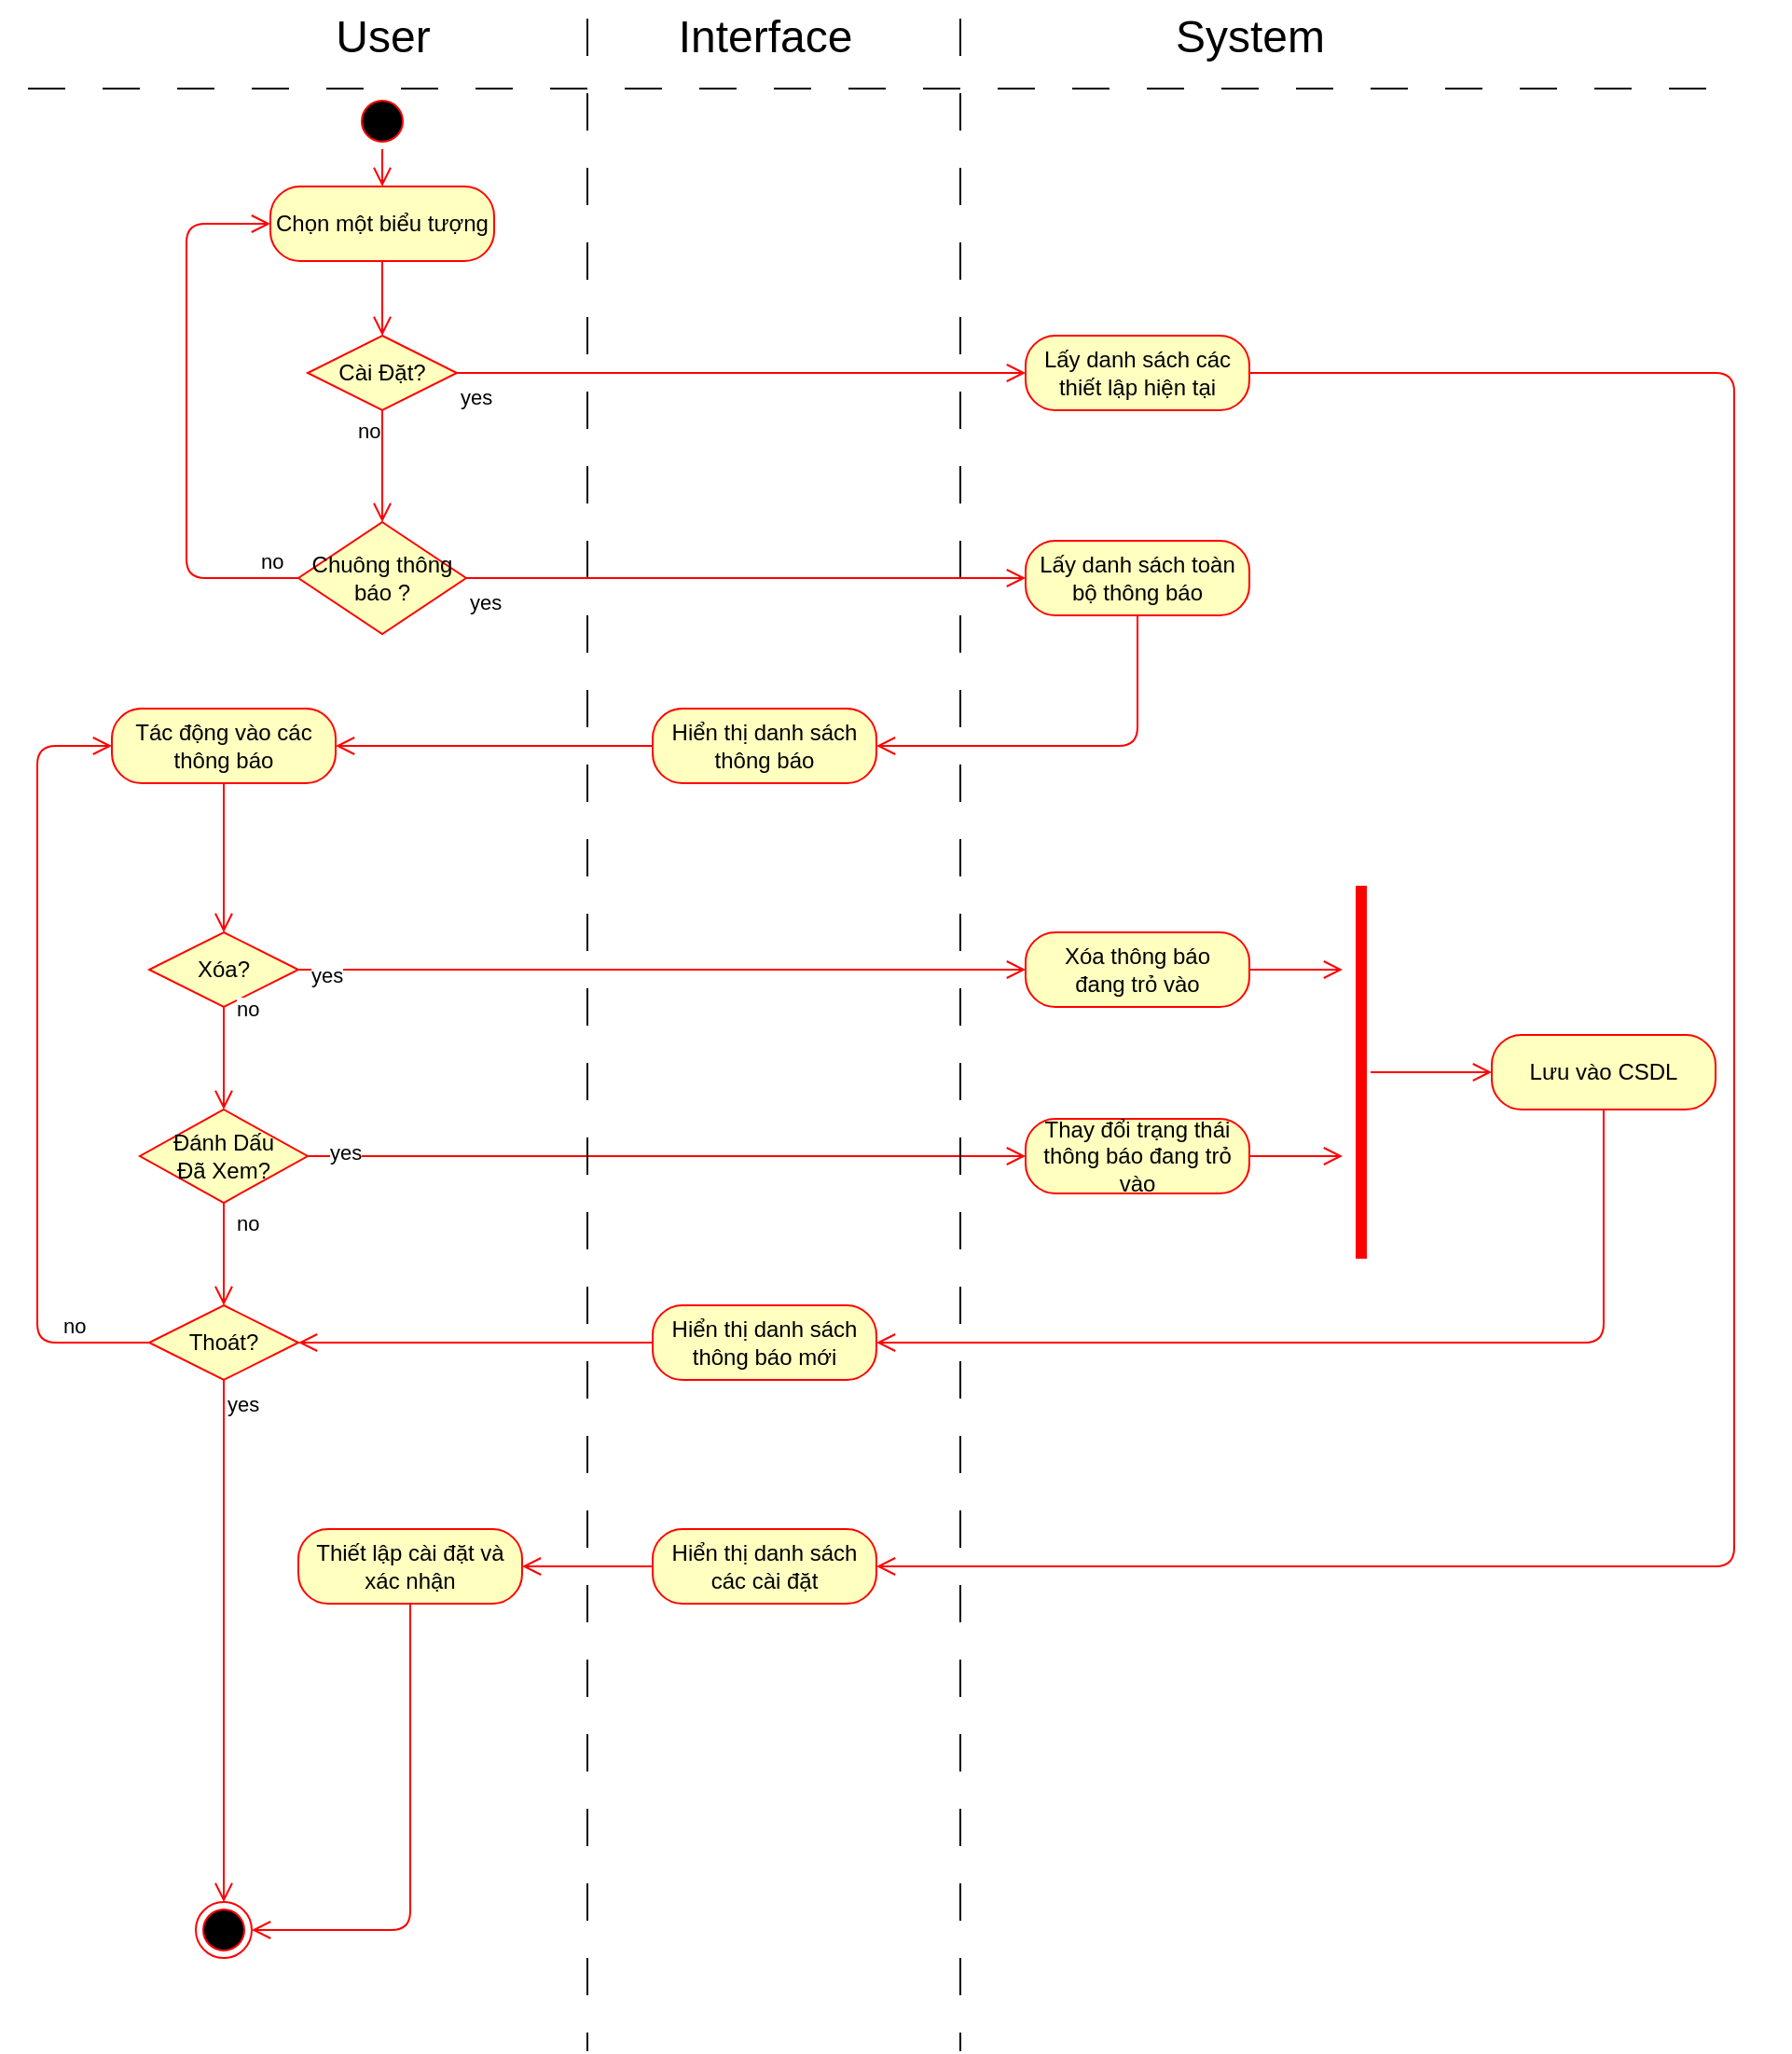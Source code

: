 <mxfile version="13.9.2" type="device"><diagram id="533PCfyZmHTiE4qDNtnp" name="Page-1"><mxGraphModel dx="2048" dy="1784" grid="1" gridSize="10" guides="1" tooltips="1" connect="1" arrows="1" fold="1" page="1" pageScale="1" pageWidth="827" pageHeight="1169" math="0" shadow="0"><root><mxCell id="0"/><mxCell id="1" parent="0"/><mxCell id="pfBxr-TpBDh7rjHLc0Tl-43" value="" style="rounded=0;whiteSpace=wrap;html=1;strokeColor=none;" parent="1" vertex="1"><mxGeometry x="-150" y="-170" width="960" height="1100" as="geometry"/></mxCell><mxCell id="pfBxr-TpBDh7rjHLc0Tl-1" value="" style="ellipse;html=1;shape=startState;fillColor=#000000;strokeColor=#ff0000;" parent="1" vertex="1"><mxGeometry x="40" y="-120" width="30" height="30" as="geometry"/></mxCell><mxCell id="pfBxr-TpBDh7rjHLc0Tl-2" value="" style="edgeStyle=orthogonalEdgeStyle;html=1;verticalAlign=bottom;endArrow=open;endSize=8;strokeColor=#ff0000;" parent="1" source="pfBxr-TpBDh7rjHLc0Tl-1" target="0843NCUoFEittQAQ7N_B-4" edge="1"><mxGeometry relative="1" as="geometry"><mxPoint x="55" y="-20" as="targetPoint"/></mxGeometry></mxCell><mxCell id="pfBxr-TpBDh7rjHLc0Tl-5" value="Lấy danh sách toàn bộ thông báo" style="rounded=1;whiteSpace=wrap;html=1;arcSize=40;fontColor=#000000;fillColor=#ffffc0;strokeColor=#ff0000;" parent="1" vertex="1"><mxGeometry x="400" y="120" width="120" height="40" as="geometry"/></mxCell><mxCell id="pfBxr-TpBDh7rjHLc0Tl-6" value="" style="edgeStyle=orthogonalEdgeStyle;html=1;verticalAlign=bottom;endArrow=open;endSize=8;strokeColor=#ff0000;entryX=1;entryY=0.5;entryDx=0;entryDy=0;" parent="1" source="pfBxr-TpBDh7rjHLc0Tl-5" target="pfBxr-TpBDh7rjHLc0Tl-7" edge="1"><mxGeometry relative="1" as="geometry"><mxPoint x="390" y="270" as="targetPoint"/><Array as="points"><mxPoint x="460" y="230"/></Array></mxGeometry></mxCell><mxCell id="pfBxr-TpBDh7rjHLc0Tl-7" value="Hiển thị danh sách thông báo" style="rounded=1;whiteSpace=wrap;html=1;arcSize=40;fontColor=#000000;fillColor=#ffffc0;strokeColor=#ff0000;" parent="1" vertex="1"><mxGeometry x="200" y="210" width="120" height="40" as="geometry"/></mxCell><mxCell id="pfBxr-TpBDh7rjHLc0Tl-8" value="" style="edgeStyle=orthogonalEdgeStyle;html=1;verticalAlign=bottom;endArrow=open;endSize=8;strokeColor=#ff0000;entryX=1;entryY=0.5;entryDx=0;entryDy=0;" parent="1" source="pfBxr-TpBDh7rjHLc0Tl-7" target="pfBxr-TpBDh7rjHLc0Tl-9" edge="1"><mxGeometry relative="1" as="geometry"><mxPoint x="100" y="230" as="targetPoint"/></mxGeometry></mxCell><mxCell id="pfBxr-TpBDh7rjHLc0Tl-9" value="Tác động vào các thông báo" style="rounded=1;whiteSpace=wrap;html=1;arcSize=40;fontColor=#000000;fillColor=#ffffc0;strokeColor=#ff0000;" parent="1" vertex="1"><mxGeometry x="-90" y="210" width="120" height="40" as="geometry"/></mxCell><mxCell id="pfBxr-TpBDh7rjHLc0Tl-10" value="" style="edgeStyle=orthogonalEdgeStyle;html=1;verticalAlign=bottom;endArrow=open;endSize=8;strokeColor=#ff0000;entryX=0.5;entryY=0;entryDx=0;entryDy=0;" parent="1" source="pfBxr-TpBDh7rjHLc0Tl-9" target="pfBxr-TpBDh7rjHLc0Tl-11" edge="1"><mxGeometry relative="1" as="geometry"><mxPoint x="55" y="310" as="targetPoint"/></mxGeometry></mxCell><mxCell id="pfBxr-TpBDh7rjHLc0Tl-11" value="Xóa?" style="rhombus;whiteSpace=wrap;html=1;fillColor=#ffffc0;strokeColor=#ff0000;" parent="1" vertex="1"><mxGeometry x="-70" y="330" width="80" height="40" as="geometry"/></mxCell><mxCell id="pfBxr-TpBDh7rjHLc0Tl-12" value="no" style="edgeStyle=orthogonalEdgeStyle;html=1;align=left;verticalAlign=bottom;endArrow=open;endSize=8;strokeColor=#ff0000;" parent="1" source="pfBxr-TpBDh7rjHLc0Tl-11" target="pfBxr-TpBDh7rjHLc0Tl-22" edge="1"><mxGeometry x="-1" y="-46" relative="1" as="geometry"><mxPoint x="400" y="350" as="targetPoint"/><mxPoint x="-35" y="-16" as="offset"/></mxGeometry></mxCell><mxCell id="pfBxr-TpBDh7rjHLc0Tl-13" value="yes" style="edgeStyle=orthogonalEdgeStyle;html=1;align=left;verticalAlign=top;endArrow=open;endSize=8;strokeColor=#ff0000;" parent="1" source="pfBxr-TpBDh7rjHLc0Tl-11" target="pfBxr-TpBDh7rjHLc0Tl-14" edge="1"><mxGeometry x="-1" y="54" relative="1" as="geometry"><mxPoint x="55" y="430" as="targetPoint"/><mxPoint x="-9" y="-30" as="offset"/></mxGeometry></mxCell><mxCell id="pfBxr-TpBDh7rjHLc0Tl-14" value="Đánh Dấu&lt;br&gt;Đã Xem?" style="rhombus;whiteSpace=wrap;html=1;fillColor=#ffffc0;strokeColor=#ff0000;" parent="1" vertex="1"><mxGeometry x="-75" y="425" width="90" height="50" as="geometry"/></mxCell><mxCell id="pfBxr-TpBDh7rjHLc0Tl-15" value="no" style="edgeStyle=orthogonalEdgeStyle;html=1;align=left;verticalAlign=bottom;endArrow=open;endSize=8;strokeColor=#ff0000;" parent="1" source="pfBxr-TpBDh7rjHLc0Tl-14" target="pfBxr-TpBDh7rjHLc0Tl-24" edge="1"><mxGeometry x="-1" y="-60" relative="1" as="geometry"><mxPoint x="400" y="445" as="targetPoint"/><mxPoint x="-40" y="-15" as="offset"/></mxGeometry></mxCell><mxCell id="pfBxr-TpBDh7rjHLc0Tl-16" value="yes" style="edgeStyle=orthogonalEdgeStyle;html=1;align=left;verticalAlign=top;endArrow=open;endSize=8;strokeColor=#ff0000;" parent="1" source="pfBxr-TpBDh7rjHLc0Tl-14" target="pfBxr-TpBDh7rjHLc0Tl-18" edge="1"><mxGeometry x="-1" y="68" relative="1" as="geometry"><mxPoint x="55" y="520" as="targetPoint"/><mxPoint x="-13" y="-40" as="offset"/></mxGeometry></mxCell><mxCell id="pfBxr-TpBDh7rjHLc0Tl-18" value="Thoát?" style="rhombus;whiteSpace=wrap;html=1;fillColor=#ffffc0;strokeColor=#ff0000;" parent="1" vertex="1"><mxGeometry x="-70" y="530" width="80" height="40" as="geometry"/></mxCell><mxCell id="pfBxr-TpBDh7rjHLc0Tl-19" value="no" style="edgeStyle=orthogonalEdgeStyle;html=1;align=left;verticalAlign=bottom;endArrow=open;endSize=8;strokeColor=#ff0000;entryX=0;entryY=0.5;entryDx=0;entryDy=0;exitX=0;exitY=0.5;exitDx=0;exitDy=0;" parent="1" source="pfBxr-TpBDh7rjHLc0Tl-18" target="pfBxr-TpBDh7rjHLc0Tl-9" edge="1"><mxGeometry x="-0.768" relative="1" as="geometry"><mxPoint x="195" y="550" as="targetPoint"/><Array as="points"><mxPoint x="-130" y="550"/><mxPoint x="-130" y="230"/></Array><mxPoint as="offset"/></mxGeometry></mxCell><mxCell id="pfBxr-TpBDh7rjHLc0Tl-20" value="yes" style="edgeStyle=orthogonalEdgeStyle;html=1;align=left;verticalAlign=top;endArrow=open;endSize=8;strokeColor=#ff0000;" parent="1" source="pfBxr-TpBDh7rjHLc0Tl-18" target="pfBxr-TpBDh7rjHLc0Tl-21" edge="1"><mxGeometry x="-1" relative="1" as="geometry"><mxPoint x="55" y="630" as="targetPoint"/></mxGeometry></mxCell><mxCell id="pfBxr-TpBDh7rjHLc0Tl-21" value="" style="ellipse;html=1;shape=endState;fillColor=#000000;strokeColor=#ff0000;" parent="1" vertex="1"><mxGeometry x="-45" y="850" width="30" height="30" as="geometry"/></mxCell><mxCell id="pfBxr-TpBDh7rjHLc0Tl-22" value="Xóa thông báo&lt;br&gt;đang trỏ vào" style="rounded=1;whiteSpace=wrap;html=1;arcSize=40;fontColor=#000000;fillColor=#ffffc0;strokeColor=#ff0000;" parent="1" vertex="1"><mxGeometry x="400" y="330" width="120" height="40" as="geometry"/></mxCell><mxCell id="pfBxr-TpBDh7rjHLc0Tl-23" value="" style="edgeStyle=orthogonalEdgeStyle;html=1;verticalAlign=bottom;endArrow=open;endSize=8;strokeColor=#ff0000;" parent="1" source="pfBxr-TpBDh7rjHLc0Tl-22" edge="1"><mxGeometry relative="1" as="geometry"><mxPoint x="570" y="350" as="targetPoint"/></mxGeometry></mxCell><mxCell id="pfBxr-TpBDh7rjHLc0Tl-24" value="Thay đổi trạng thái thông báo đang trỏ vào" style="rounded=1;whiteSpace=wrap;html=1;arcSize=40;fontColor=#000000;fillColor=#ffffc0;strokeColor=#ff0000;" parent="1" vertex="1"><mxGeometry x="400" y="430" width="120" height="40" as="geometry"/></mxCell><mxCell id="pfBxr-TpBDh7rjHLc0Tl-25" value="" style="edgeStyle=orthogonalEdgeStyle;html=1;verticalAlign=bottom;endArrow=open;endSize=8;strokeColor=#ff0000;" parent="1" source="pfBxr-TpBDh7rjHLc0Tl-24" edge="1"><mxGeometry relative="1" as="geometry"><mxPoint x="570" y="450" as="targetPoint"/></mxGeometry></mxCell><mxCell id="pfBxr-TpBDh7rjHLc0Tl-26" value="" style="shape=line;html=1;strokeWidth=6;strokeColor=#ff0000;rotation=-90;" parent="1" vertex="1"><mxGeometry x="480" y="400" width="200" height="10" as="geometry"/></mxCell><mxCell id="pfBxr-TpBDh7rjHLc0Tl-27" value="" style="edgeStyle=orthogonalEdgeStyle;html=1;verticalAlign=bottom;endArrow=open;endSize=8;strokeColor=#ff0000;" parent="1" source="pfBxr-TpBDh7rjHLc0Tl-26" target="pfBxr-TpBDh7rjHLc0Tl-28" edge="1"><mxGeometry relative="1" as="geometry"><mxPoint x="650" y="405" as="targetPoint"/></mxGeometry></mxCell><mxCell id="pfBxr-TpBDh7rjHLc0Tl-28" value="Lưu vào CSDL" style="rounded=1;whiteSpace=wrap;html=1;arcSize=40;fontColor=#000000;fillColor=#ffffc0;strokeColor=#ff0000;" parent="1" vertex="1"><mxGeometry x="650" y="385" width="120" height="40" as="geometry"/></mxCell><mxCell id="pfBxr-TpBDh7rjHLc0Tl-29" value="" style="edgeStyle=orthogonalEdgeStyle;html=1;verticalAlign=bottom;endArrow=open;endSize=8;strokeColor=#ff0000;entryX=1;entryY=0.5;entryDx=0;entryDy=0;" parent="1" source="pfBxr-TpBDh7rjHLc0Tl-28" target="pfBxr-TpBDh7rjHLc0Tl-30" edge="1"><mxGeometry relative="1" as="geometry"><mxPoint x="710" y="485" as="targetPoint"/><Array as="points"><mxPoint x="710" y="550"/></Array></mxGeometry></mxCell><mxCell id="pfBxr-TpBDh7rjHLc0Tl-30" value="Hiển thị danh sách thông báo mới" style="rounded=1;whiteSpace=wrap;html=1;arcSize=40;fontColor=#000000;fillColor=#ffffc0;strokeColor=#ff0000;" parent="1" vertex="1"><mxGeometry x="200" y="530" width="120" height="40" as="geometry"/></mxCell><mxCell id="pfBxr-TpBDh7rjHLc0Tl-31" value="" style="edgeStyle=orthogonalEdgeStyle;html=1;verticalAlign=bottom;endArrow=open;endSize=8;strokeColor=#ff0000;entryX=1;entryY=0.5;entryDx=0;entryDy=0;" parent="1" source="pfBxr-TpBDh7rjHLc0Tl-30" target="pfBxr-TpBDh7rjHLc0Tl-18" edge="1"><mxGeometry relative="1" as="geometry"><mxPoint x="14.883" y="550.411" as="targetPoint"/></mxGeometry></mxCell><mxCell id="pfBxr-TpBDh7rjHLc0Tl-32" value="" style="line;strokeWidth=1;direction=south;html=1;dashed=1;dashPattern=20 20;" parent="1" vertex="1"><mxGeometry x="160" y="-160" width="10" height="1090" as="geometry"/></mxCell><mxCell id="pfBxr-TpBDh7rjHLc0Tl-35" value="" style="line;strokeWidth=1;direction=south;html=1;dashed=1;dashPattern=20 20;" parent="1" vertex="1"><mxGeometry x="360" y="-160" width="10" height="1090" as="geometry"/></mxCell><mxCell id="pfBxr-TpBDh7rjHLc0Tl-36" value="" style="line;strokeWidth=1;direction=south;html=1;dashed=1;dashPattern=20 20;rotation=-90;" parent="1" vertex="1"><mxGeometry x="317.5" y="-580" width="10" height="915" as="geometry"/></mxCell><mxCell id="pfBxr-TpBDh7rjHLc0Tl-40" value="&lt;font style=&quot;font-size: 24px&quot;&gt;User&lt;/font&gt;" style="text;html=1;align=center;verticalAlign=middle;resizable=0;points=[];autosize=1;" parent="1" vertex="1"><mxGeometry x="20" y="-160" width="70" height="20" as="geometry"/></mxCell><mxCell id="pfBxr-TpBDh7rjHLc0Tl-41" value="&lt;font style=&quot;font-size: 24px&quot;&gt;Interface&lt;/font&gt;" style="text;html=1;align=center;verticalAlign=middle;resizable=0;points=[];autosize=1;" parent="1" vertex="1"><mxGeometry x="205" y="-160" width="110" height="20" as="geometry"/></mxCell><mxCell id="pfBxr-TpBDh7rjHLc0Tl-42" value="&lt;font style=&quot;font-size: 24px&quot;&gt;System&lt;/font&gt;" style="text;html=1;align=center;verticalAlign=middle;resizable=0;points=[];autosize=1;" parent="1" vertex="1"><mxGeometry x="470" y="-160" width="100" height="20" as="geometry"/></mxCell><mxCell id="0843NCUoFEittQAQ7N_B-1" value="Chuông thông báo ?" style="rhombus;whiteSpace=wrap;html=1;fillColor=#ffffc0;strokeColor=#ff0000;" vertex="1" parent="1"><mxGeometry x="10" y="110" width="90" height="60" as="geometry"/></mxCell><mxCell id="0843NCUoFEittQAQ7N_B-2" value="no" style="edgeStyle=orthogonalEdgeStyle;html=1;align=left;verticalAlign=bottom;endArrow=open;endSize=8;strokeColor=#ff0000;entryX=0;entryY=0.5;entryDx=0;entryDy=0;" edge="1" source="0843NCUoFEittQAQ7N_B-1" parent="1" target="0843NCUoFEittQAQ7N_B-4"><mxGeometry x="-0.849" relative="1" as="geometry"><mxPoint x="220" y="130" as="targetPoint"/><Array as="points"><mxPoint x="-50" y="140"/><mxPoint x="-50" y="-50"/></Array><mxPoint as="offset"/></mxGeometry></mxCell><mxCell id="0843NCUoFEittQAQ7N_B-3" value="yes" style="edgeStyle=orthogonalEdgeStyle;html=1;align=left;verticalAlign=top;endArrow=open;endSize=8;strokeColor=#ff0000;entryX=0;entryY=0.5;entryDx=0;entryDy=0;" edge="1" source="0843NCUoFEittQAQ7N_B-1" parent="1" target="pfBxr-TpBDh7rjHLc0Tl-5"><mxGeometry x="-1" relative="1" as="geometry"><mxPoint x="80" y="210" as="targetPoint"/></mxGeometry></mxCell><mxCell id="0843NCUoFEittQAQ7N_B-4" value="Chọn một biểu tượng" style="rounded=1;whiteSpace=wrap;html=1;arcSize=40;fontColor=#000000;fillColor=#ffffc0;strokeColor=#ff0000;" vertex="1" parent="1"><mxGeometry x="-5" y="-70" width="120" height="40" as="geometry"/></mxCell><mxCell id="0843NCUoFEittQAQ7N_B-5" value="" style="edgeStyle=orthogonalEdgeStyle;html=1;verticalAlign=bottom;endArrow=open;endSize=8;strokeColor=#ff0000;" edge="1" source="0843NCUoFEittQAQ7N_B-4" parent="1" target="0843NCUoFEittQAQ7N_B-6"><mxGeometry relative="1" as="geometry"><mxPoint x="55" y="60" as="targetPoint"/></mxGeometry></mxCell><mxCell id="0843NCUoFEittQAQ7N_B-6" value="Cài Đặt?" style="rhombus;whiteSpace=wrap;html=1;fillColor=#ffffc0;strokeColor=#ff0000;" vertex="1" parent="1"><mxGeometry x="15" y="10" width="80" height="40" as="geometry"/></mxCell><mxCell id="0843NCUoFEittQAQ7N_B-7" value="no" style="edgeStyle=orthogonalEdgeStyle;html=1;align=left;verticalAlign=bottom;endArrow=open;endSize=8;strokeColor=#ff0000;entryX=0.5;entryY=0;entryDx=0;entryDy=0;" edge="1" source="0843NCUoFEittQAQ7N_B-6" parent="1" target="0843NCUoFEittQAQ7N_B-1"><mxGeometry x="-0.333" y="-15" relative="1" as="geometry"><mxPoint x="195" y="60" as="targetPoint"/><mxPoint as="offset"/></mxGeometry></mxCell><mxCell id="0843NCUoFEittQAQ7N_B-8" value="yes" style="edgeStyle=orthogonalEdgeStyle;html=1;align=left;verticalAlign=top;endArrow=open;endSize=8;strokeColor=#ff0000;exitX=1;exitY=0.5;exitDx=0;exitDy=0;" edge="1" source="0843NCUoFEittQAQ7N_B-6" parent="1" target="0843NCUoFEittQAQ7N_B-10"><mxGeometry x="-1" relative="1" as="geometry"><mxPoint x="400" y="30" as="targetPoint"/><Array as="points"><mxPoint x="280" y="30"/><mxPoint x="280" y="30"/></Array></mxGeometry></mxCell><mxCell id="0843NCUoFEittQAQ7N_B-10" value="Lấy danh sách các thiết lập hiện tại" style="rounded=1;whiteSpace=wrap;html=1;arcSize=40;fontColor=#000000;fillColor=#ffffc0;strokeColor=#ff0000;" vertex="1" parent="1"><mxGeometry x="400" y="10" width="120" height="40" as="geometry"/></mxCell><mxCell id="0843NCUoFEittQAQ7N_B-11" value="" style="edgeStyle=orthogonalEdgeStyle;html=1;verticalAlign=bottom;endArrow=open;endSize=8;strokeColor=#ff0000;exitX=1;exitY=0.5;exitDx=0;exitDy=0;" edge="1" source="0843NCUoFEittQAQ7N_B-10" parent="1" target="0843NCUoFEittQAQ7N_B-12"><mxGeometry relative="1" as="geometry"><mxPoint x="460" y="110" as="targetPoint"/><Array as="points"><mxPoint x="780" y="30"/><mxPoint x="780" y="670"/></Array></mxGeometry></mxCell><mxCell id="0843NCUoFEittQAQ7N_B-12" value="Hiển thị danh sách các cài đặt" style="rounded=1;whiteSpace=wrap;html=1;arcSize=40;fontColor=#000000;fillColor=#ffffc0;strokeColor=#ff0000;" vertex="1" parent="1"><mxGeometry x="200" y="650" width="120" height="40" as="geometry"/></mxCell><mxCell id="0843NCUoFEittQAQ7N_B-13" value="" style="edgeStyle=orthogonalEdgeStyle;html=1;verticalAlign=bottom;endArrow=open;endSize=8;strokeColor=#ff0000;entryX=1;entryY=0.5;entryDx=0;entryDy=0;" edge="1" source="0843NCUoFEittQAQ7N_B-12" parent="1" target="0843NCUoFEittQAQ7N_B-20"><mxGeometry relative="1" as="geometry"><mxPoint x="710" y="810" as="targetPoint"/></mxGeometry></mxCell><mxCell id="0843NCUoFEittQAQ7N_B-20" value="Thiết lập cài đặt và xác nhận" style="rounded=1;whiteSpace=wrap;html=1;arcSize=40;fontColor=#000000;fillColor=#ffffc0;strokeColor=#ff0000;" vertex="1" parent="1"><mxGeometry x="10" y="650" width="120" height="40" as="geometry"/></mxCell><mxCell id="0843NCUoFEittQAQ7N_B-21" value="" style="html=1;verticalAlign=bottom;endArrow=open;endSize=8;strokeColor=#ff0000;entryX=1;entryY=0.5;entryDx=0;entryDy=0;edgeStyle=orthogonalEdgeStyle;" edge="1" source="0843NCUoFEittQAQ7N_B-20" parent="1" target="pfBxr-TpBDh7rjHLc0Tl-21"><mxGeometry relative="1" as="geometry"><mxPoint x="52.735" y="691.678" as="targetPoint"/><Array as="points"><mxPoint x="70" y="865"/></Array></mxGeometry></mxCell></root></mxGraphModel></diagram></mxfile>